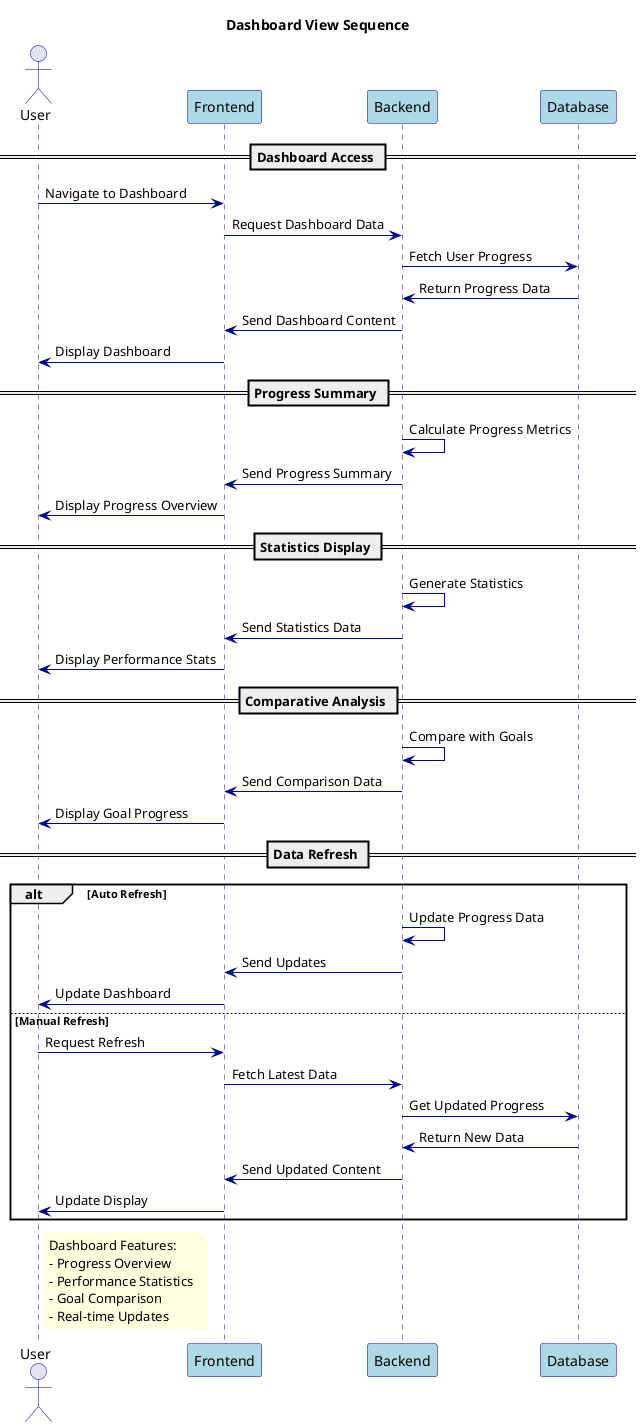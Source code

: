 @startuml DashboardView

' Styling
skinparam backgroundColor white
skinparam sequence {
    ArrowColor DarkBlue
    ActorBorderColor DarkBlue
    LifeLineBorderColor DarkBlue
    ParticipantBorderColor DarkBlue
    ParticipantBackgroundColor LightBlue
}
skinparam note {
    BackgroundColor LightYellow
    BorderColor DarkYellow
    FontColor Black
}

title Dashboard View Sequence

actor User
participant "Frontend" as FE
participant "Backend" as BE
participant "Database" as DB

== Dashboard Access ==

User -> FE: Navigate to Dashboard
FE -> BE: Request Dashboard Data
BE -> DB: Fetch User Progress
DB -> BE: Return Progress Data
BE -> FE: Send Dashboard Content
FE -> User: Display Dashboard

== Progress Summary ==

BE -> BE: Calculate Progress Metrics
BE -> FE: Send Progress Summary
FE -> User: Display Progress Overview

== Statistics Display ==

BE -> BE: Generate Statistics
BE -> FE: Send Statistics Data
FE -> User: Display Performance Stats

== Comparative Analysis ==

BE -> BE: Compare with Goals
BE -> FE: Send Comparison Data
FE -> User: Display Goal Progress

== Data Refresh ==

alt Auto Refresh
    BE -> BE: Update Progress Data
    BE -> FE: Send Updates
    FE -> User: Update Dashboard
else Manual Refresh
    User -> FE: Request Refresh
    FE -> BE: Fetch Latest Data
    BE -> DB: Get Updated Progress
    DB -> BE: Return New Data
    BE -> FE: Send Updated Content
    FE -> User: Update Display
end

note right of User
  Dashboard Features:
  - Progress Overview
  - Performance Statistics
  - Goal Comparison
  - Real-time Updates
end note

@enduml 
